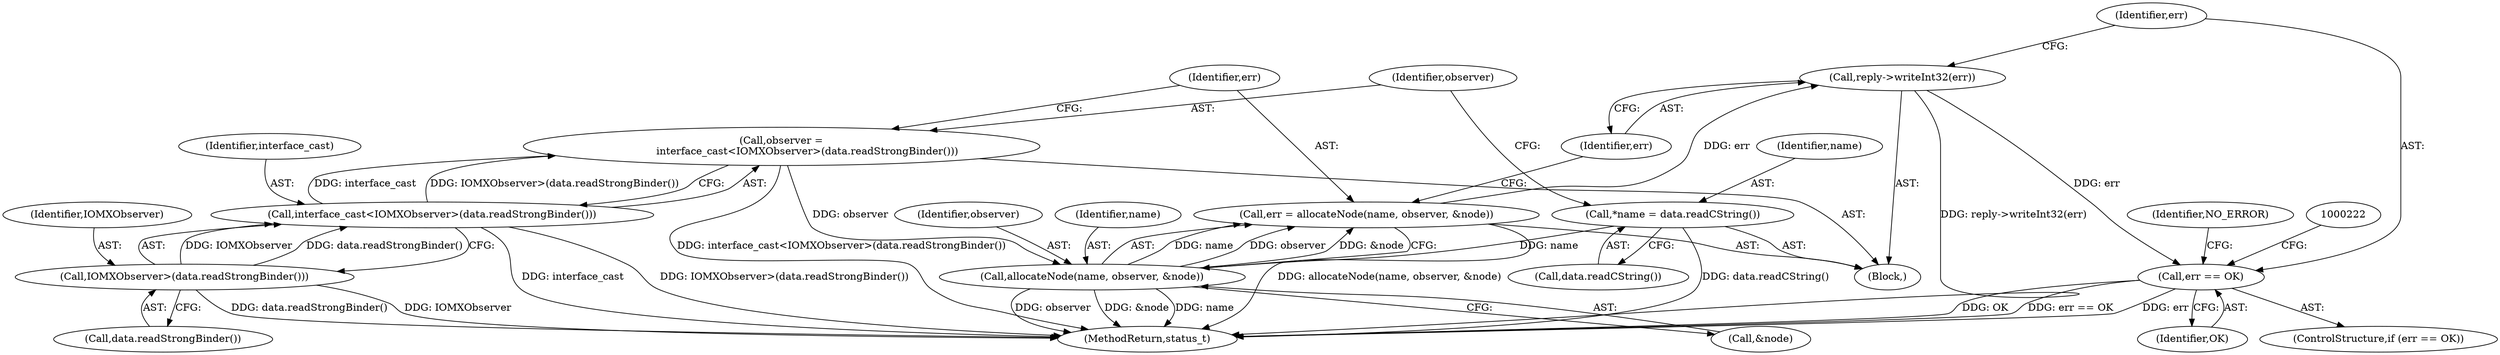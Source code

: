 digraph "0_Android_db829699d3293f254a7387894303451a91278986@API" {
"1000213" [label="(Call,reply->writeInt32(err))"];
"1000206" [label="(Call,err = allocateNode(name, observer, &node))"];
"1000208" [label="(Call,allocateNode(name, observer, &node))"];
"1000193" [label="(Call,*name = data.readCString())"];
"1000197" [label="(Call,observer =\n                interface_cast<IOMXObserver>(data.readStrongBinder()))"];
"1000199" [label="(Call,interface_cast<IOMXObserver>(data.readStrongBinder()))"];
"1000201" [label="(Call,IOMXObserver>(data.readStrongBinder()))"];
"1000216" [label="(Call,err == OK)"];
"1000209" [label="(Identifier,name)"];
"1000194" [label="(Identifier,name)"];
"1000218" [label="(Identifier,OK)"];
"1000200" [label="(Identifier,interface_cast)"];
"1000210" [label="(Identifier,observer)"];
"1000195" [label="(Call,data.readCString())"];
"1000203" [label="(Call,data.readStrongBinder())"];
"1000198" [label="(Identifier,observer)"];
"1000187" [label="(Block,)"];
"1000211" [label="(Call,&node)"];
"1000217" [label="(Identifier,err)"];
"1000214" [label="(Identifier,err)"];
"1000197" [label="(Call,observer =\n                interface_cast<IOMXObserver>(data.readStrongBinder()))"];
"1001353" [label="(MethodReturn,status_t)"];
"1000201" [label="(Call,IOMXObserver>(data.readStrongBinder()))"];
"1000213" [label="(Call,reply->writeInt32(err))"];
"1000215" [label="(ControlStructure,if (err == OK))"];
"1000206" [label="(Call,err = allocateNode(name, observer, &node))"];
"1000225" [label="(Identifier,NO_ERROR)"];
"1000208" [label="(Call,allocateNode(name, observer, &node))"];
"1000216" [label="(Call,err == OK)"];
"1000193" [label="(Call,*name = data.readCString())"];
"1000202" [label="(Identifier,IOMXObserver)"];
"1000199" [label="(Call,interface_cast<IOMXObserver>(data.readStrongBinder()))"];
"1000207" [label="(Identifier,err)"];
"1000213" -> "1000187"  [label="AST: "];
"1000213" -> "1000214"  [label="CFG: "];
"1000214" -> "1000213"  [label="AST: "];
"1000217" -> "1000213"  [label="CFG: "];
"1000213" -> "1001353"  [label="DDG: reply->writeInt32(err)"];
"1000206" -> "1000213"  [label="DDG: err"];
"1000213" -> "1000216"  [label="DDG: err"];
"1000206" -> "1000187"  [label="AST: "];
"1000206" -> "1000208"  [label="CFG: "];
"1000207" -> "1000206"  [label="AST: "];
"1000208" -> "1000206"  [label="AST: "];
"1000214" -> "1000206"  [label="CFG: "];
"1000206" -> "1001353"  [label="DDG: allocateNode(name, observer, &node)"];
"1000208" -> "1000206"  [label="DDG: name"];
"1000208" -> "1000206"  [label="DDG: observer"];
"1000208" -> "1000206"  [label="DDG: &node"];
"1000208" -> "1000211"  [label="CFG: "];
"1000209" -> "1000208"  [label="AST: "];
"1000210" -> "1000208"  [label="AST: "];
"1000211" -> "1000208"  [label="AST: "];
"1000208" -> "1001353"  [label="DDG: name"];
"1000208" -> "1001353"  [label="DDG: observer"];
"1000208" -> "1001353"  [label="DDG: &node"];
"1000193" -> "1000208"  [label="DDG: name"];
"1000197" -> "1000208"  [label="DDG: observer"];
"1000193" -> "1000187"  [label="AST: "];
"1000193" -> "1000195"  [label="CFG: "];
"1000194" -> "1000193"  [label="AST: "];
"1000195" -> "1000193"  [label="AST: "];
"1000198" -> "1000193"  [label="CFG: "];
"1000193" -> "1001353"  [label="DDG: data.readCString()"];
"1000197" -> "1000187"  [label="AST: "];
"1000197" -> "1000199"  [label="CFG: "];
"1000198" -> "1000197"  [label="AST: "];
"1000199" -> "1000197"  [label="AST: "];
"1000207" -> "1000197"  [label="CFG: "];
"1000197" -> "1001353"  [label="DDG: interface_cast<IOMXObserver>(data.readStrongBinder())"];
"1000199" -> "1000197"  [label="DDG: interface_cast"];
"1000199" -> "1000197"  [label="DDG: IOMXObserver>(data.readStrongBinder())"];
"1000199" -> "1000201"  [label="CFG: "];
"1000200" -> "1000199"  [label="AST: "];
"1000201" -> "1000199"  [label="AST: "];
"1000199" -> "1001353"  [label="DDG: IOMXObserver>(data.readStrongBinder())"];
"1000199" -> "1001353"  [label="DDG: interface_cast"];
"1000201" -> "1000199"  [label="DDG: IOMXObserver"];
"1000201" -> "1000199"  [label="DDG: data.readStrongBinder()"];
"1000201" -> "1000203"  [label="CFG: "];
"1000202" -> "1000201"  [label="AST: "];
"1000203" -> "1000201"  [label="AST: "];
"1000201" -> "1001353"  [label="DDG: data.readStrongBinder()"];
"1000201" -> "1001353"  [label="DDG: IOMXObserver"];
"1000216" -> "1000215"  [label="AST: "];
"1000216" -> "1000218"  [label="CFG: "];
"1000217" -> "1000216"  [label="AST: "];
"1000218" -> "1000216"  [label="AST: "];
"1000222" -> "1000216"  [label="CFG: "];
"1000225" -> "1000216"  [label="CFG: "];
"1000216" -> "1001353"  [label="DDG: err == OK"];
"1000216" -> "1001353"  [label="DDG: err"];
"1000216" -> "1001353"  [label="DDG: OK"];
}
